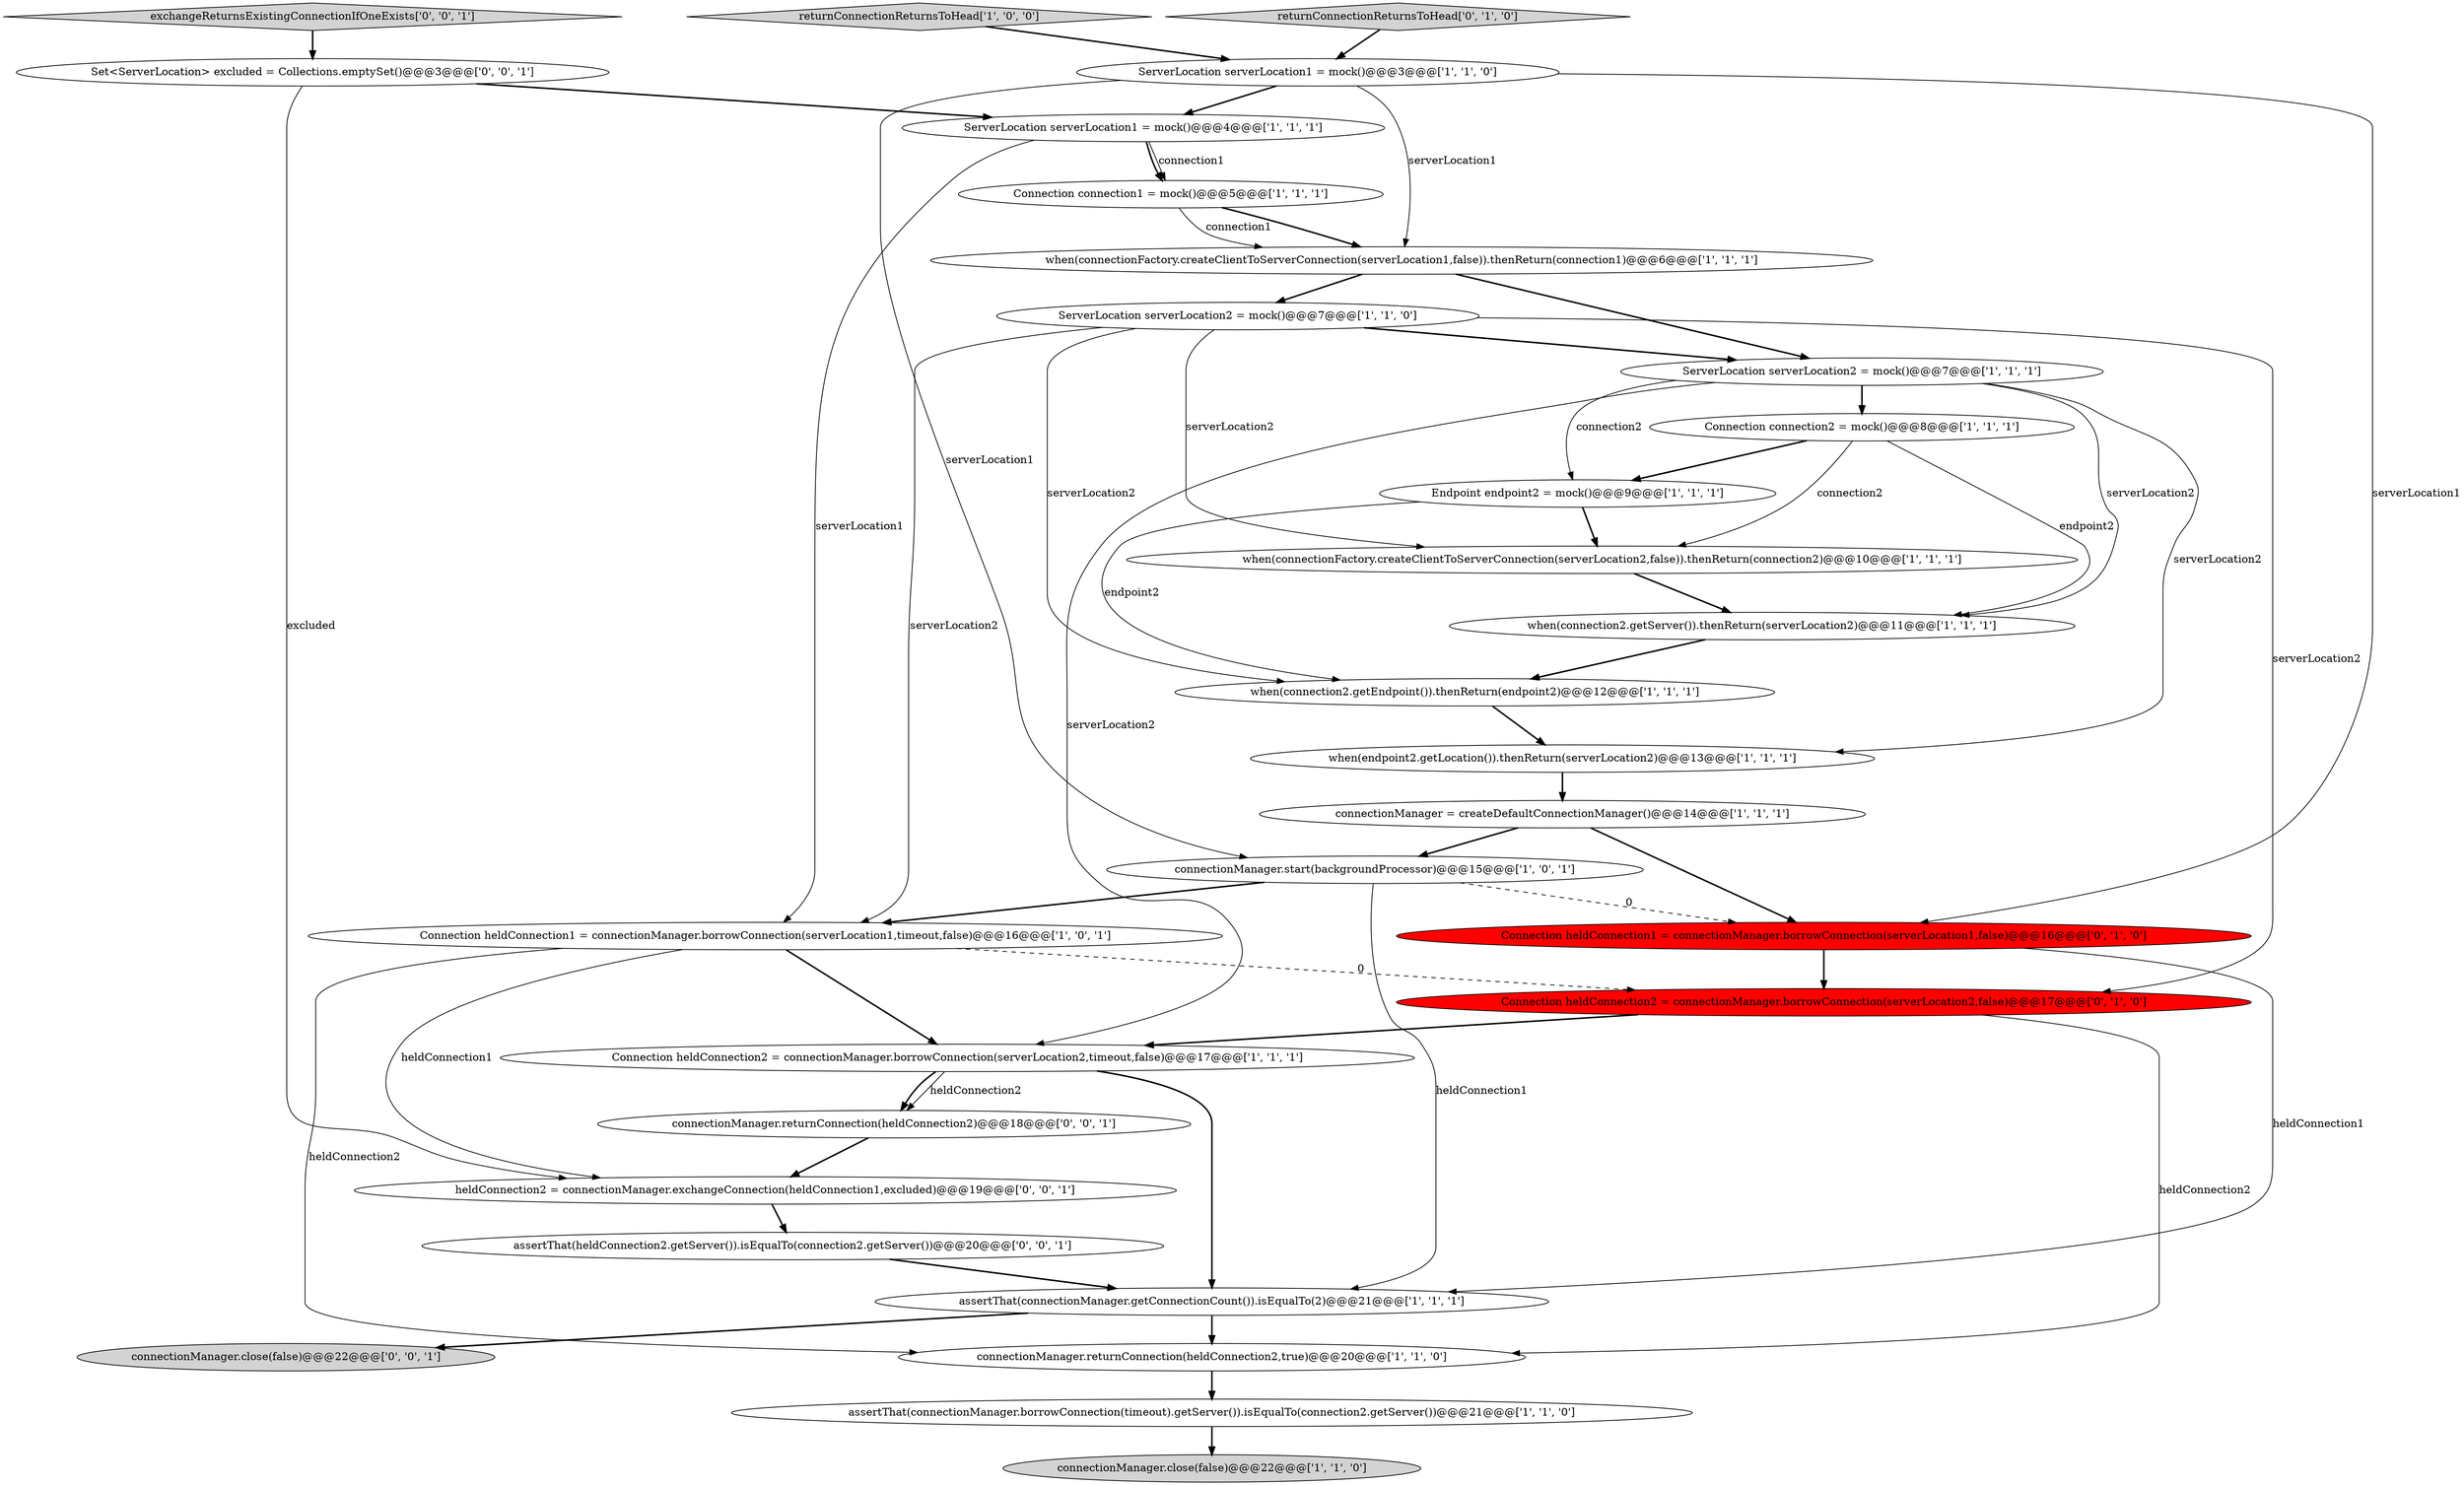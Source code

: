 digraph {
13 [style = filled, label = "Connection heldConnection1 = connectionManager.borrowConnection(serverLocation1,timeout,false)@@@16@@@['1', '0', '1']", fillcolor = white, shape = ellipse image = "AAA0AAABBB1BBB"];
25 [style = filled, label = "exchangeReturnsExistingConnectionIfOneExists['0', '0', '1']", fillcolor = lightgray, shape = diamond image = "AAA0AAABBB3BBB"];
8 [style = filled, label = "ServerLocation serverLocation2 = mock()@@@7@@@['1', '1', '1']", fillcolor = white, shape = ellipse image = "AAA0AAABBB1BBB"];
5 [style = filled, label = "connectionManager.start(backgroundProcessor)@@@15@@@['1', '0', '1']", fillcolor = white, shape = ellipse image = "AAA0AAABBB1BBB"];
7 [style = filled, label = "connectionManager.returnConnection(heldConnection2,true)@@@20@@@['1', '1', '0']", fillcolor = white, shape = ellipse image = "AAA0AAABBB1BBB"];
1 [style = filled, label = "assertThat(connectionManager.getConnectionCount()).isEqualTo(2)@@@21@@@['1', '1', '1']", fillcolor = white, shape = ellipse image = "AAA0AAABBB1BBB"];
9 [style = filled, label = "assertThat(connectionManager.borrowConnection(timeout).getServer()).isEqualTo(connection2.getServer())@@@21@@@['1', '1', '0']", fillcolor = white, shape = ellipse image = "AAA0AAABBB1BBB"];
6 [style = filled, label = "ServerLocation serverLocation1 = mock()@@@4@@@['1', '1', '1']", fillcolor = white, shape = ellipse image = "AAA0AAABBB1BBB"];
29 [style = filled, label = "Set<ServerLocation> excluded = Collections.emptySet()@@@3@@@['0', '0', '1']", fillcolor = white, shape = ellipse image = "AAA0AAABBB3BBB"];
17 [style = filled, label = "ServerLocation serverLocation2 = mock()@@@7@@@['1', '1', '0']", fillcolor = white, shape = ellipse image = "AAA0AAABBB1BBB"];
3 [style = filled, label = "when(connectionFactory.createClientToServerConnection(serverLocation2,false)).thenReturn(connection2)@@@10@@@['1', '1', '1']", fillcolor = white, shape = ellipse image = "AAA0AAABBB1BBB"];
27 [style = filled, label = "heldConnection2 = connectionManager.exchangeConnection(heldConnection1,excluded)@@@19@@@['0', '0', '1']", fillcolor = white, shape = ellipse image = "AAA0AAABBB3BBB"];
4 [style = filled, label = "ServerLocation serverLocation1 = mock()@@@3@@@['1', '1', '0']", fillcolor = white, shape = ellipse image = "AAA0AAABBB1BBB"];
21 [style = filled, label = "returnConnectionReturnsToHead['0', '1', '0']", fillcolor = lightgray, shape = diamond image = "AAA0AAABBB2BBB"];
15 [style = filled, label = "connectionManager = createDefaultConnectionManager()@@@14@@@['1', '1', '1']", fillcolor = white, shape = ellipse image = "AAA0AAABBB1BBB"];
11 [style = filled, label = "Connection heldConnection2 = connectionManager.borrowConnection(serverLocation2,timeout,false)@@@17@@@['1', '1', '1']", fillcolor = white, shape = ellipse image = "AAA0AAABBB1BBB"];
20 [style = filled, label = "when(connection2.getServer()).thenReturn(serverLocation2)@@@11@@@['1', '1', '1']", fillcolor = white, shape = ellipse image = "AAA0AAABBB1BBB"];
12 [style = filled, label = "returnConnectionReturnsToHead['1', '0', '0']", fillcolor = lightgray, shape = diamond image = "AAA0AAABBB1BBB"];
10 [style = filled, label = "when(connectionFactory.createClientToServerConnection(serverLocation1,false)).thenReturn(connection1)@@@6@@@['1', '1', '1']", fillcolor = white, shape = ellipse image = "AAA0AAABBB1BBB"];
16 [style = filled, label = "when(connection2.getEndpoint()).thenReturn(endpoint2)@@@12@@@['1', '1', '1']", fillcolor = white, shape = ellipse image = "AAA0AAABBB1BBB"];
23 [style = filled, label = "Connection heldConnection2 = connectionManager.borrowConnection(serverLocation2,false)@@@17@@@['0', '1', '0']", fillcolor = red, shape = ellipse image = "AAA1AAABBB2BBB"];
26 [style = filled, label = "connectionManager.close(false)@@@22@@@['0', '0', '1']", fillcolor = lightgray, shape = ellipse image = "AAA0AAABBB3BBB"];
19 [style = filled, label = "Endpoint endpoint2 = mock()@@@9@@@['1', '1', '1']", fillcolor = white, shape = ellipse image = "AAA0AAABBB1BBB"];
22 [style = filled, label = "Connection heldConnection1 = connectionManager.borrowConnection(serverLocation1,false)@@@16@@@['0', '1', '0']", fillcolor = red, shape = ellipse image = "AAA1AAABBB2BBB"];
18 [style = filled, label = "Connection connection2 = mock()@@@8@@@['1', '1', '1']", fillcolor = white, shape = ellipse image = "AAA0AAABBB1BBB"];
2 [style = filled, label = "Connection connection1 = mock()@@@5@@@['1', '1', '1']", fillcolor = white, shape = ellipse image = "AAA0AAABBB1BBB"];
24 [style = filled, label = "connectionManager.returnConnection(heldConnection2)@@@18@@@['0', '0', '1']", fillcolor = white, shape = ellipse image = "AAA0AAABBB3BBB"];
14 [style = filled, label = "when(endpoint2.getLocation()).thenReturn(serverLocation2)@@@13@@@['1', '1', '1']", fillcolor = white, shape = ellipse image = "AAA0AAABBB1BBB"];
0 [style = filled, label = "connectionManager.close(false)@@@22@@@['1', '1', '0']", fillcolor = lightgray, shape = ellipse image = "AAA0AAABBB1BBB"];
28 [style = filled, label = "assertThat(heldConnection2.getServer()).isEqualTo(connection2.getServer())@@@20@@@['0', '0', '1']", fillcolor = white, shape = ellipse image = "AAA0AAABBB3BBB"];
17->13 [style = solid, label="serverLocation2"];
17->8 [style = bold, label=""];
4->22 [style = solid, label="serverLocation1"];
18->20 [style = solid, label="endpoint2"];
9->0 [style = bold, label=""];
23->7 [style = solid, label="heldConnection2"];
4->6 [style = bold, label=""];
11->1 [style = bold, label=""];
19->16 [style = solid, label="endpoint2"];
8->18 [style = bold, label=""];
17->16 [style = solid, label="serverLocation2"];
27->28 [style = bold, label=""];
6->13 [style = solid, label="serverLocation1"];
13->7 [style = solid, label="heldConnection2"];
22->1 [style = solid, label="heldConnection1"];
18->19 [style = bold, label=""];
8->11 [style = solid, label="serverLocation2"];
10->17 [style = bold, label=""];
28->1 [style = bold, label=""];
11->24 [style = solid, label="heldConnection2"];
25->29 [style = bold, label=""];
1->26 [style = bold, label=""];
2->10 [style = bold, label=""];
11->24 [style = bold, label=""];
17->23 [style = solid, label="serverLocation2"];
13->11 [style = bold, label=""];
1->7 [style = bold, label=""];
22->23 [style = bold, label=""];
17->3 [style = solid, label="serverLocation2"];
29->27 [style = solid, label="excluded"];
15->5 [style = bold, label=""];
4->5 [style = solid, label="serverLocation1"];
15->22 [style = bold, label=""];
8->20 [style = solid, label="serverLocation2"];
6->2 [style = bold, label=""];
7->9 [style = bold, label=""];
8->14 [style = solid, label="serverLocation2"];
29->6 [style = bold, label=""];
3->20 [style = bold, label=""];
20->16 [style = bold, label=""];
10->8 [style = bold, label=""];
12->4 [style = bold, label=""];
5->13 [style = bold, label=""];
4->10 [style = solid, label="serverLocation1"];
13->23 [style = dashed, label="0"];
16->14 [style = bold, label=""];
14->15 [style = bold, label=""];
6->2 [style = solid, label="connection1"];
23->11 [style = bold, label=""];
5->1 [style = solid, label="heldConnection1"];
13->27 [style = solid, label="heldConnection1"];
19->3 [style = bold, label=""];
24->27 [style = bold, label=""];
18->3 [style = solid, label="connection2"];
2->10 [style = solid, label="connection1"];
8->19 [style = solid, label="connection2"];
21->4 [style = bold, label=""];
5->22 [style = dashed, label="0"];
}
